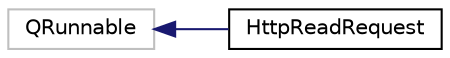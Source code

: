 digraph "Graphical Class Hierarchy"
{
  edge [fontname="Helvetica",fontsize="10",labelfontname="Helvetica",labelfontsize="10"];
  node [fontname="Helvetica",fontsize="10",shape=record];
  rankdir="LR";
  Node11 [label="QRunnable",height=0.2,width=0.4,color="grey75", fillcolor="white", style="filled"];
  Node11 -> Node0 [dir="back",color="midnightblue",fontsize="10",style="solid",fontname="Helvetica"];
  Node0 [label="HttpReadRequest",height=0.2,width=0.4,color="black", fillcolor="white", style="filled",URL="$class_http_read_request.html",tooltip="The HttpReadRequest class is created automatically by the CppWebServer and inserted   in a QThreadPoo..."];
}
